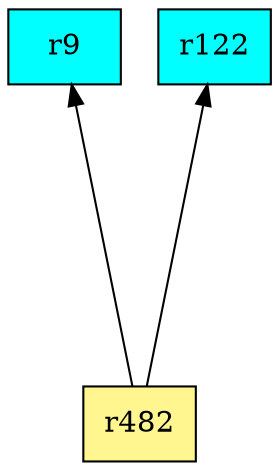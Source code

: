 digraph G {
rankdir=BT;ranksep="2.0";
"r9" [shape=record,fillcolor=cyan,style=filled,label="{r9}"];
"r122" [shape=record,fillcolor=cyan,style=filled,label="{r122}"];
"r482" [shape=record,fillcolor=khaki1,style=filled,label="{r482}"];
"r482" -> "r9"
"r482" -> "r122"
}